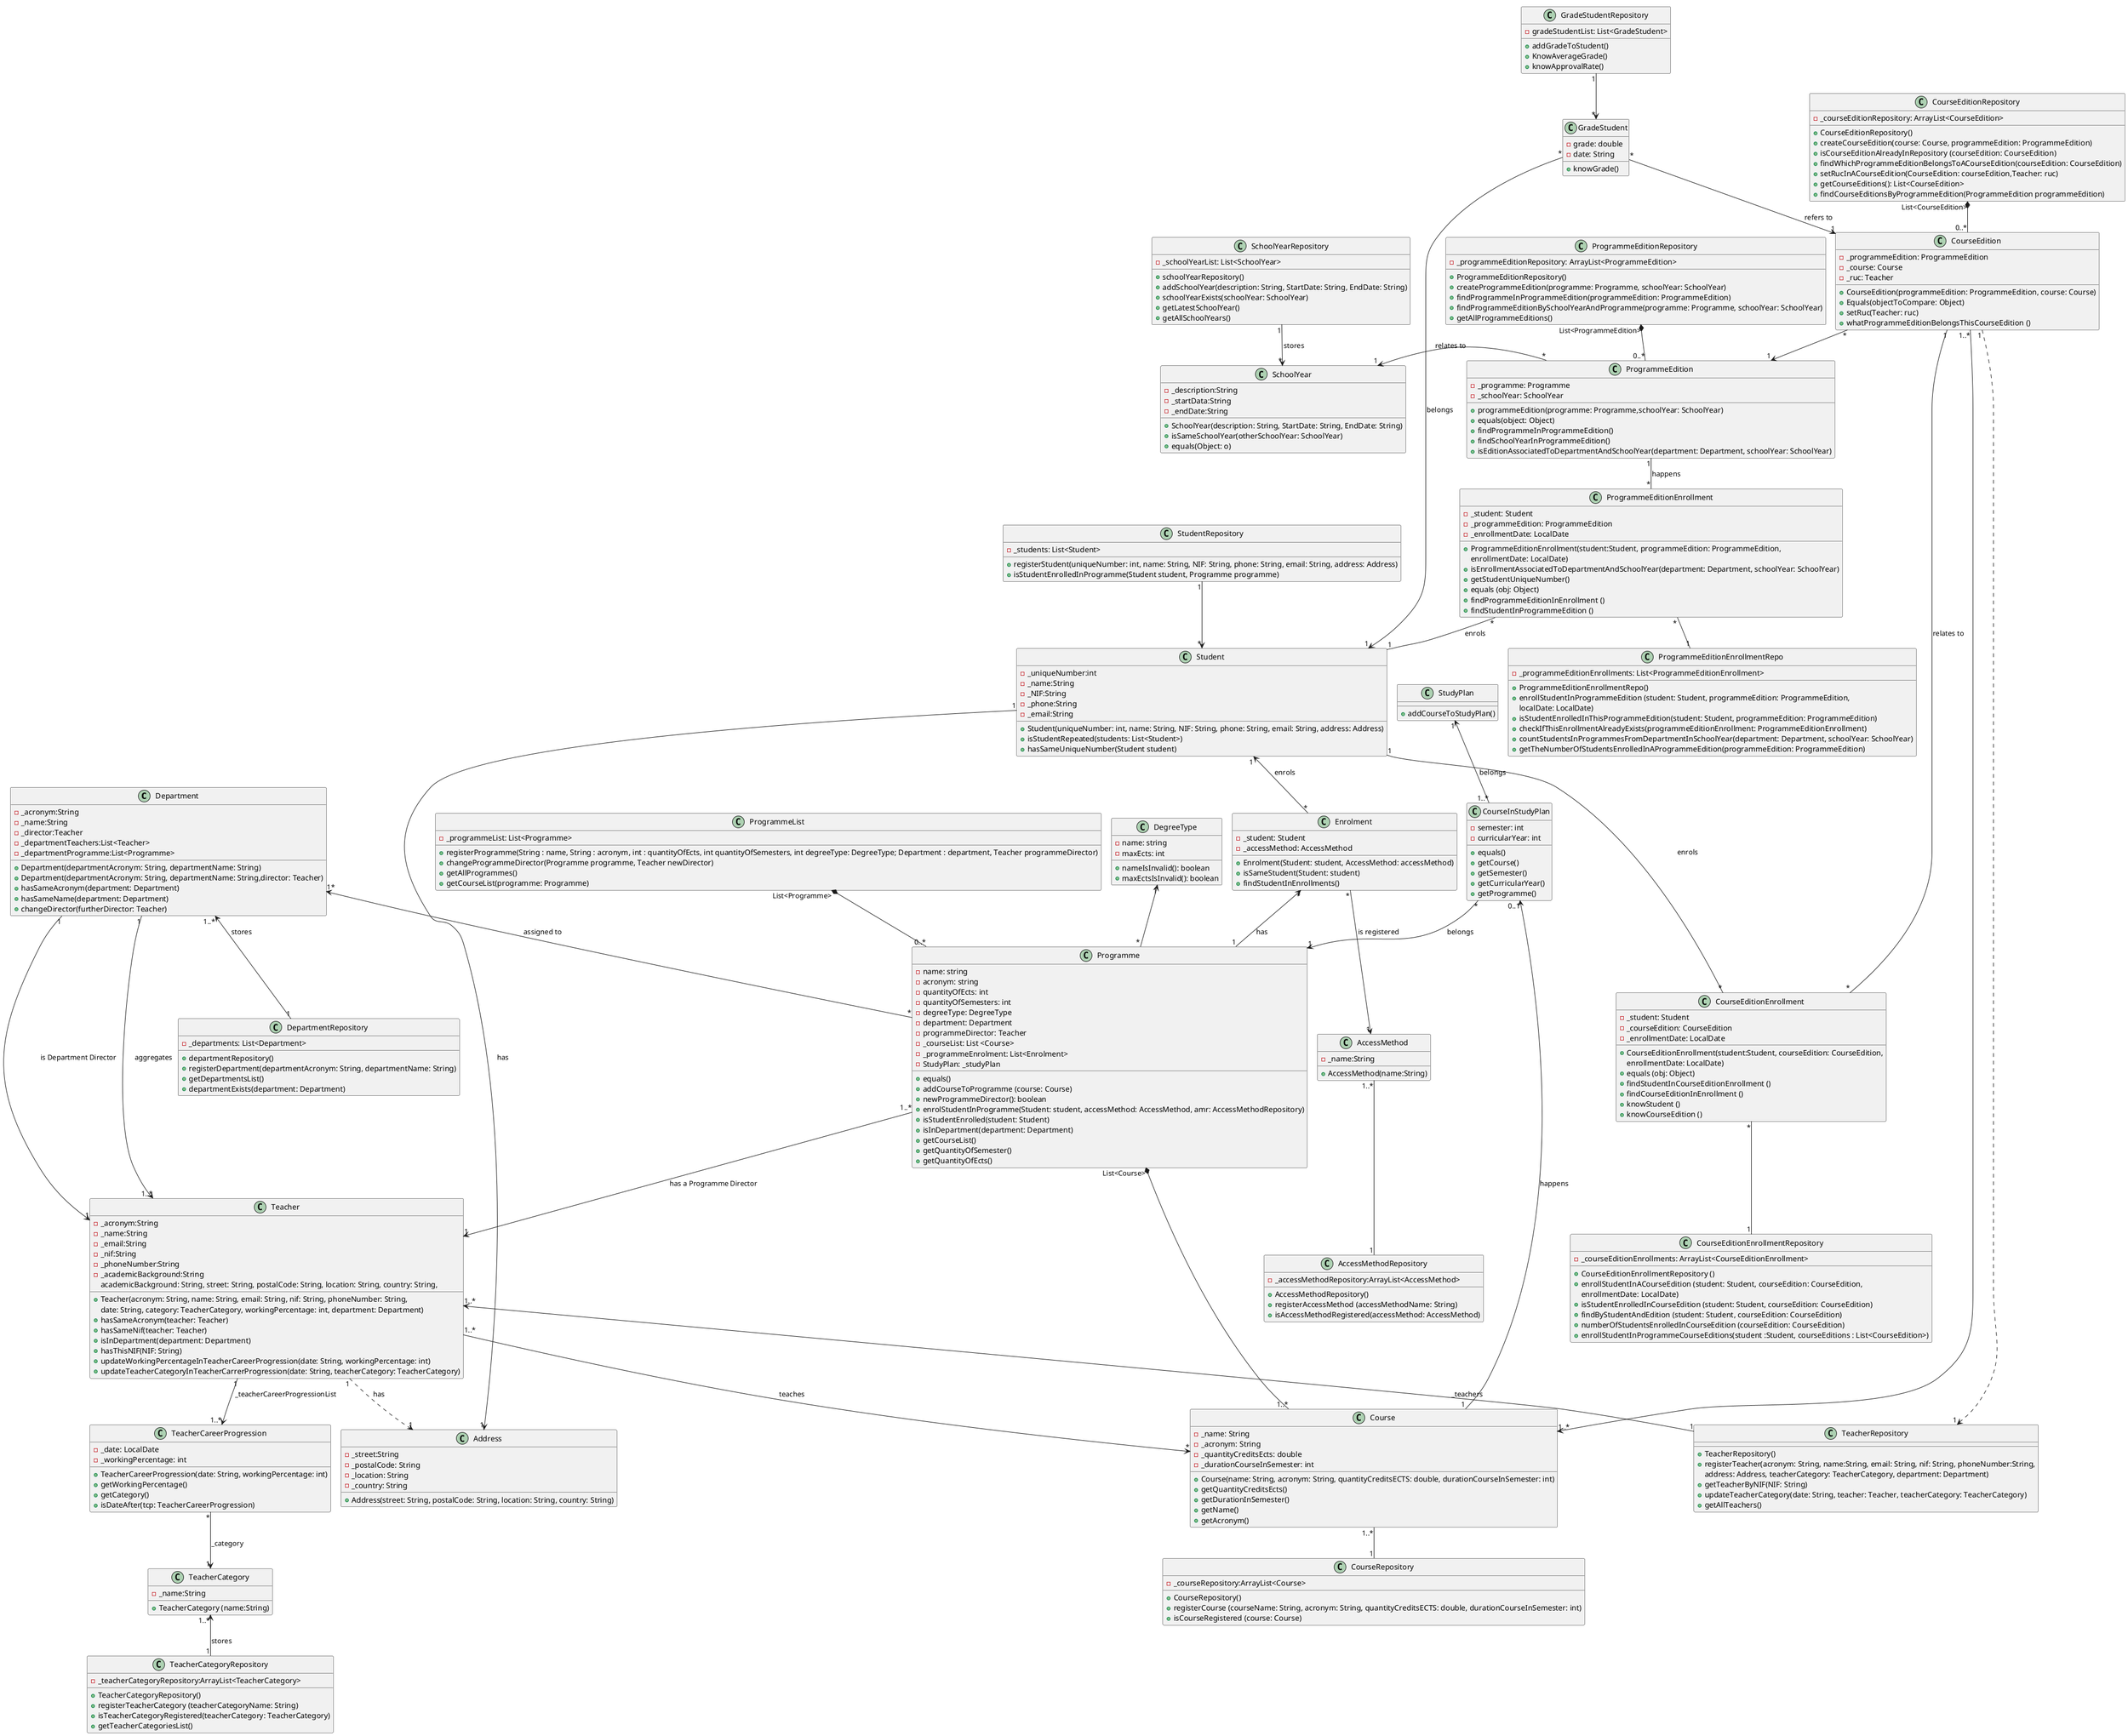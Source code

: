 @startuml
!pragma layout smetana
'left to right direction

class Department {
    -_acronym:String
    -_name:String
    -_director:Teacher
    -_departmentTeachers:List<Teacher>
    -_departmentProgramme:List<Programme>
    +Department(departmentAcronym: String, departmentName: String)
    +Department(departmentAcronym: String, departmentName: String,director: Teacher)
    +hasSameAcronym(department: Department)
    +hasSameName(department: Department)
    +changeDirector(furtherDirector: Teacher)

}

class DepartmentRepository {
    -_departments: List<Department>
    +departmentRepository()
    +registerDepartment(departmentAcronym: String, departmentName: String)
    +getDepartmentsList()
    +departmentExists(department: Department)
}

class TeacherCategory {
    -_name:String
    + TeacherCategory (name:String)
}

class CourseEditionEnrollment {
    -_student: Student
    -_courseEdition: CourseEdition
    -_enrollmentDate: LocalDate
    +CourseEditionEnrollment(student:Student, courseEdition: CourseEdition,
     enrollmentDate: LocalDate)
    +equals (obj: Object)
    +findStudentInCourseEditionEnrollment ()
    +findCourseEditionInEnrollment ()
    +knowStudent ()
    +knowCourseEdition ()
}

class CourseEditionEnrollmentRepository {
    -_courseEditionEnrollments: ArrayList<CourseEditionEnrollment>
    +CourseEditionEnrollmentRepository ()
    +enrollStudentInACourseEdition (student: Student, courseEdition: CourseEdition,
    enrollmentDate: LocalDate)
    +isStudentEnrolledInCourseEdition (student: Student, courseEdition: CourseEdition)
    +findByStudentAndEdition (student: Student, courseEdition: CourseEdition)
    +numberOfStudentsEnrolledInCourseEdition (courseEdition: CourseEdition)
    +enrollStudentInProgrammeCourseEditions(student :Student, courseEditions : List<CourseEdition>)
}

class ProgrammeEditionEnrollment {
    -_student: Student
    -_programmeEdition: ProgrammeEdition
    -_enrollmentDate: LocalDate
    +ProgrammeEditionEnrollment(student:Student, programmeEdition: ProgrammeEdition,
     enrollmentDate: LocalDate)
    +isEnrollmentAssociatedToDepartmentAndSchoolYear(department: Department, schoolYear: SchoolYear)
    +getStudentUniqueNumber()
    +equals (obj: Object)
    +findProgrammeEditionInEnrollment ()
    +findStudentInProgrammeEdition ()
}

class ProgrammeEditionEnrollmentRepo {
    -_programmeEditionEnrollments: List<ProgrammeEditionEnrollment>
    +ProgrammeEditionEnrollmentRepo()
    +enrollStudentInProgrammeEdition (student: Student, programmeEdition: ProgrammeEdition,
    localDate: LocalDate)
    +isStudentEnrolledInThisProgrammeEdition(student: Student, programmeEdition: ProgrammeEdition)
    +checkIfThisEnrollmentAlreadyExists(programmeEditionEnrollment: ProgrammeEditionEnrollment)
    +countStudentsInProgrammesFromDepartmentInSchoolYear(department: Department, schoolYear: SchoolYear)
    +getTheNumberOfStudentsEnrolledInAProgrammeEdition(programmeEdition: ProgrammeEdition)
}


class TeacherCategoryRepository {
    -_teacherCategoryRepository:ArrayList<TeacherCategory>
    +TeacherCategoryRepository()
    +registerTeacherCategory (teacherCategoryName: String)
    +isTeacherCategoryRegistered(teacherCategory: TeacherCategory)
    +getTeacherCategoriesList()
}

class Programme {
     - name: string
     - acronym: string
     - quantityOfEcts: int
     - quantityOfSemesters: int
     - degreeType: DegreeType
     - department: Department
     - programmeDirector: Teacher
     -_courseList: List <Course>
     -_programmeEnrolment: List<Enrolment>
     -StudyPlan: _studyPlan

     + equals()
     + addCourseToProgramme (course: Course)
     + newProgrammeDirector(): boolean
     +enrolStudentInProgramme(Student: student, accessMethod: AccessMethod, amr: AccessMethodRepository)
     +isStudentEnrolled(student: Student)
     +isInDepartment(department: Department)
     +getCourseList()
     +getQuantityOfSemester()
     +getQuantityOfEcts()
 }

class ProgrammeList {
     -_programmeList: List<Programme>
     +registerProgramme(String : name, String : acronym, int : quantityOfEcts, int quantityOfSemesters, int degreeType: DegreeType; Department : department, Teacher programmeDirector)
     +changeProgrammeDirector(Programme programme, Teacher newDirector)
     +getAllProgrammes()
     +getCourseList(programme: Programme)
}

class ProgrammeEdition {
    -_programme: Programme
    -_schoolYear: SchoolYear
    +programmeEdition(programme: Programme,schoolYear: SchoolYear)
    +equals(object: Object)
    +findProgrammeInProgrammeEdition()
    +findSchoolYearInProgrammeEdition()
    +isEditionAssociatedToDepartmentAndSchoolYear(department: Department, schoolYear: SchoolYear)
}

class DegreeType {
    - name: string
    - maxEcts: int
    + nameIsInvalid(): boolean
    + maxEctsIsInvalid(): boolean
}

class Teacher {
     -_acronym:String
     -_name:String
     -_email:String
     -_nif:String
     -_phoneNumber:String
     -_academicBackground:String
     +Teacher(acronym: String, name: String, email: String, nif: String, phoneNumber: String,
     academicBackground: String, street: String, postalCode: String, location: String, country: String,
     date: String, category: TeacherCategory, workingPercentage: int, department: Department)
     +hasSameAcronym(teacher: Teacher)
     +hasSameNif(teacher: Teacher)
     +isInDepartment(department: Department)
     +hasThisNIF(NIF: String)
     +updateWorkingPercentageInTeacherCareerProgression(date: String, workingPercentage: int)
     +updateTeacherCategoryInTeacherCarrerProgression(date: String, teacherCategory: TeacherCategory)
}

class TeacherCareerProgression {
    -_date: LocalDate
    -_workingPercentage: int
    +TeacherCareerProgression(date: String, workingPercentage: int)
    +getWorkingPercentage()
    +getCategory()
    +isDateAfter(tcp: TeacherCareerProgression)
}

class TeacherRepository {
    +TeacherRepository()
    +registerTeacher(acronym: String, name:String, email: String, nif: String, phoneNumber:String,
                          address: Address, teacherCategory: TeacherCategory, department: Department)
    +getTeacherByNIF(NIF: String)
    +updateTeacherCategory(date: String, teacher: Teacher, teacherCategory: TeacherCategory)
    +getAllTeachers()
}


class SchoolYear {
    -_description:String
    -_startData:String
    -_endDate:String
    +SchoolYear(description: String, StartDate: String, EndDate: String)
    +isSameSchoolYear(otherSchoolYear: SchoolYear)
    +equals(Object: o)
}

class SchoolYearRepository {
    -_schoolYearList: List<SchoolYear>
    +schoolYearRepository()
    +addSchoolYear(description: String, StartDate: String, EndDate: String)
    +schoolYearExists(schoolYear: SchoolYear)
    +getLatestSchoolYear()
    +getAllSchoolYears()
}

class Enrolment {
    -_student: Student
    -_accessMethod: AccessMethod
    +Enrolment(Student: student, AccessMethod: accessMethod)
    +isSameStudent(Student: student)
    +findStudentInEnrollments()
}

class Student {
    -_uniqueNumber:int
    -_name:String
    -_NIF:String
    -_phone:String
    -_email:String
    +Student(uniqueNumber: int, name: String, NIF: String, phone: String, email: String, address: Address)
    +isStudentRepeated(students: List<Student>)
    +hasSameUniqueNumber(Student student)
}

class StudentRepository {
    -_students: List<Student>
    +registerStudent(uniqueNumber: int, name: String, NIF: String, phone: String, email: String, address: Address)
    +isStudentEnrolledInProgramme(Student student, Programme programme)
}

class AccessMethod {
    -_name:String
    +AccessMethod(name:String)
}

class AccessMethodRepository {
    -_accessMethodRepository:ArrayList<AccessMethod>
    +AccessMethodRepository()
    +registerAccessMethod (accessMethodName: String)
    +isAccessMethodRegistered(accessMethod: AccessMethod)
}

class Address {
     -_street:String
     -_postalCode: String
     -_location: String
     -_country: String
     +Address(street: String, postalCode: String, location: String, country: String)
}

class Course {
    -_name: String
    -_acronym: String
    -_quantityCreditsEcts: double
    -_durationCourseInSemester: int

    +Course(name: String, acronym: String, quantityCreditsECTS: double, durationCourseInSemester: int)
    +getQuantityCreditsEcts()
    +getDurationInSemester()
    +getName()
    +getAcronym()
}

class CourseRepository {
    -_courseRepository:ArrayList<Course>
    +CourseRepository()
    +registerCourse (courseName: String, acronym: String, quantityCreditsECTS: double, durationCourseInSemester: int)
    +isCourseRegistered (course: Course)
}

class CourseEdition {
    -_programmeEdition: ProgrammeEdition
    -_course: Course
    -_ruc: Teacher
    +CourseEdition(programmeEdition: ProgrammeEdition, course: Course)
    +Equals(objectToCompare: Object)
    +setRuc(Teacher: ruc)
    +whatProgrammeEditionBelongsThisCourseEdition ()
}

class CourseEditionRepository {
    -_courseEditionRepository: ArrayList<CourseEdition>
    +CourseEditionRepository()
    +createCourseEdition(course: Course, programmeEdition: ProgrammeEdition)
    +isCourseEditionAlreadyInRepository (courseEdition: CourseEdition)
    +findWhichProgrammeEditionBelongsToACourseEdition(courseEdition: CourseEdition)
    +setRucInACourseEdition(CourseEdition: courseEdition,Teacher: ruc)
    +getCourseEditions(): List<CourseEdition>
    +findCourseEditionsByProgrammeEdition(ProgrammeEdition programmeEdition)
}

class GradeStudent {
    -grade: double
    -date: String
    +knowGrade()
}

class GradeStudentRepository {
    -gradeStudentList: List<GradeStudent>
    +addGradeToStudent()
    +KnowAverageGrade()
    +knowApprovalRate()
}
class StudyPlan {

    +addCourseToStudyPlan()

}

class CourseInStudyPlan {
    -semester: int
    -curricularYear: int
    +equals()
    +getCourse()
    +getSemester()
    +getCurricularYear()
    +getProgramme()
}

class ProgrammeEditionRepository {
    -_programmeEditionRepository: ArrayList<ProgrammeEdition>
    +ProgrammeEditionRepository()
    +createProgrammeEdition(programme: Programme, schoolYear: SchoolYear)
    +findProgrammeInProgrammeEdition(programmeEdition: ProgrammeEdition)
    +findProgrammeEditionBySchoolYearAndProgramme(programme: Programme, schoolYear: SchoolYear)
    +getAllProgrammeEditions()
}

Teacher "1" ..> "1" Address: has
Student "1" --> "1" Address: has
Programme "1..*" --> "1" Teacher : has a Programme Director
Teacher "1..*" --> "*" Course: teaches
Programme "*" -u-> "1*" Department: assigned to
DegreeType "1" <-- "*" Programme
Enrolment "*" --> "1" AccessMethod: is registered
Programme "1"  -u-> "*" Enrolment: has
Student "1" <-- "*" Enrolment: enrols
StudentRepository "1" --> "*" Student
SchoolYearRepository "1" --> "*" SchoolYear: stores
ProgrammeEdition "*" -l-> "1" SchoolYear: relates to
Teacher "1" <-r- "1" Department: is Department Director
Teacher "1..*" <-- "1" Department: aggregates
Teacher "1..*" <-- "1" TeacherRepository: _teachers
Teacher "1" --> "1..*" TeacherCareerProgression: _teacherCareerProgressionList
TeacherCareerProgression "*" --> "1"TeacherCategory: _category
Department "1..*" <-- "1" DepartmentRepository: stores
AccessMethod "1..*" -- "1" AccessMethodRepository
TeacherCategory "1..*" <-- "1" TeacherCategoryRepository: stores
Course "1..*" -- "1" CourseRepository
GradeStudent "*" --> "1" Student: belongs
GradeStudent "*" --> "1" CourseEdition: refers to
StudyPlan "1" <-- "1..*" CourseInStudyPlan: belongs
CourseInStudyPlan "*" --> "1" Programme: belongs
CourseInStudyPlan "0..1" <-- "1" Course: happens
CourseEdition "1" ..> "1" TeacherRepository
Student "1" --- "*" CourseEditionEnrollment : > enrols
CourseEditionEnrollment "*" -- "1" CourseEdition : > relates to
CourseEditionEnrollment "*" -- "1" CourseEditionEnrollmentRepository
ProgrammeEdition "1" -- "*" ProgrammeEditionEnrollment : < happens
ProgrammeEditionEnrollment "*" -- "1" Student : < enrols
ProgrammeEditionEnrollment "*" -- "1" ProgrammeEditionEnrollmentRepo
GradeStudentRepository "1" --> "*" GradeStudent

CourseEditionRepository "List<CourseEdition>" *-- "0..*" CourseEdition
ProgrammeEditionRepository "List<ProgrammeEdition>" *-- "0..*" ProgrammeEdition
ProgrammeList "List<Programme>" *-- "0..*" Programme
Programme "List<Course>" *-- "1..*" Course
CourseEdition "*" --> "1" ProgrammeEdition
CourseEdition "1..*" --> "1..*" Course

@enduml
